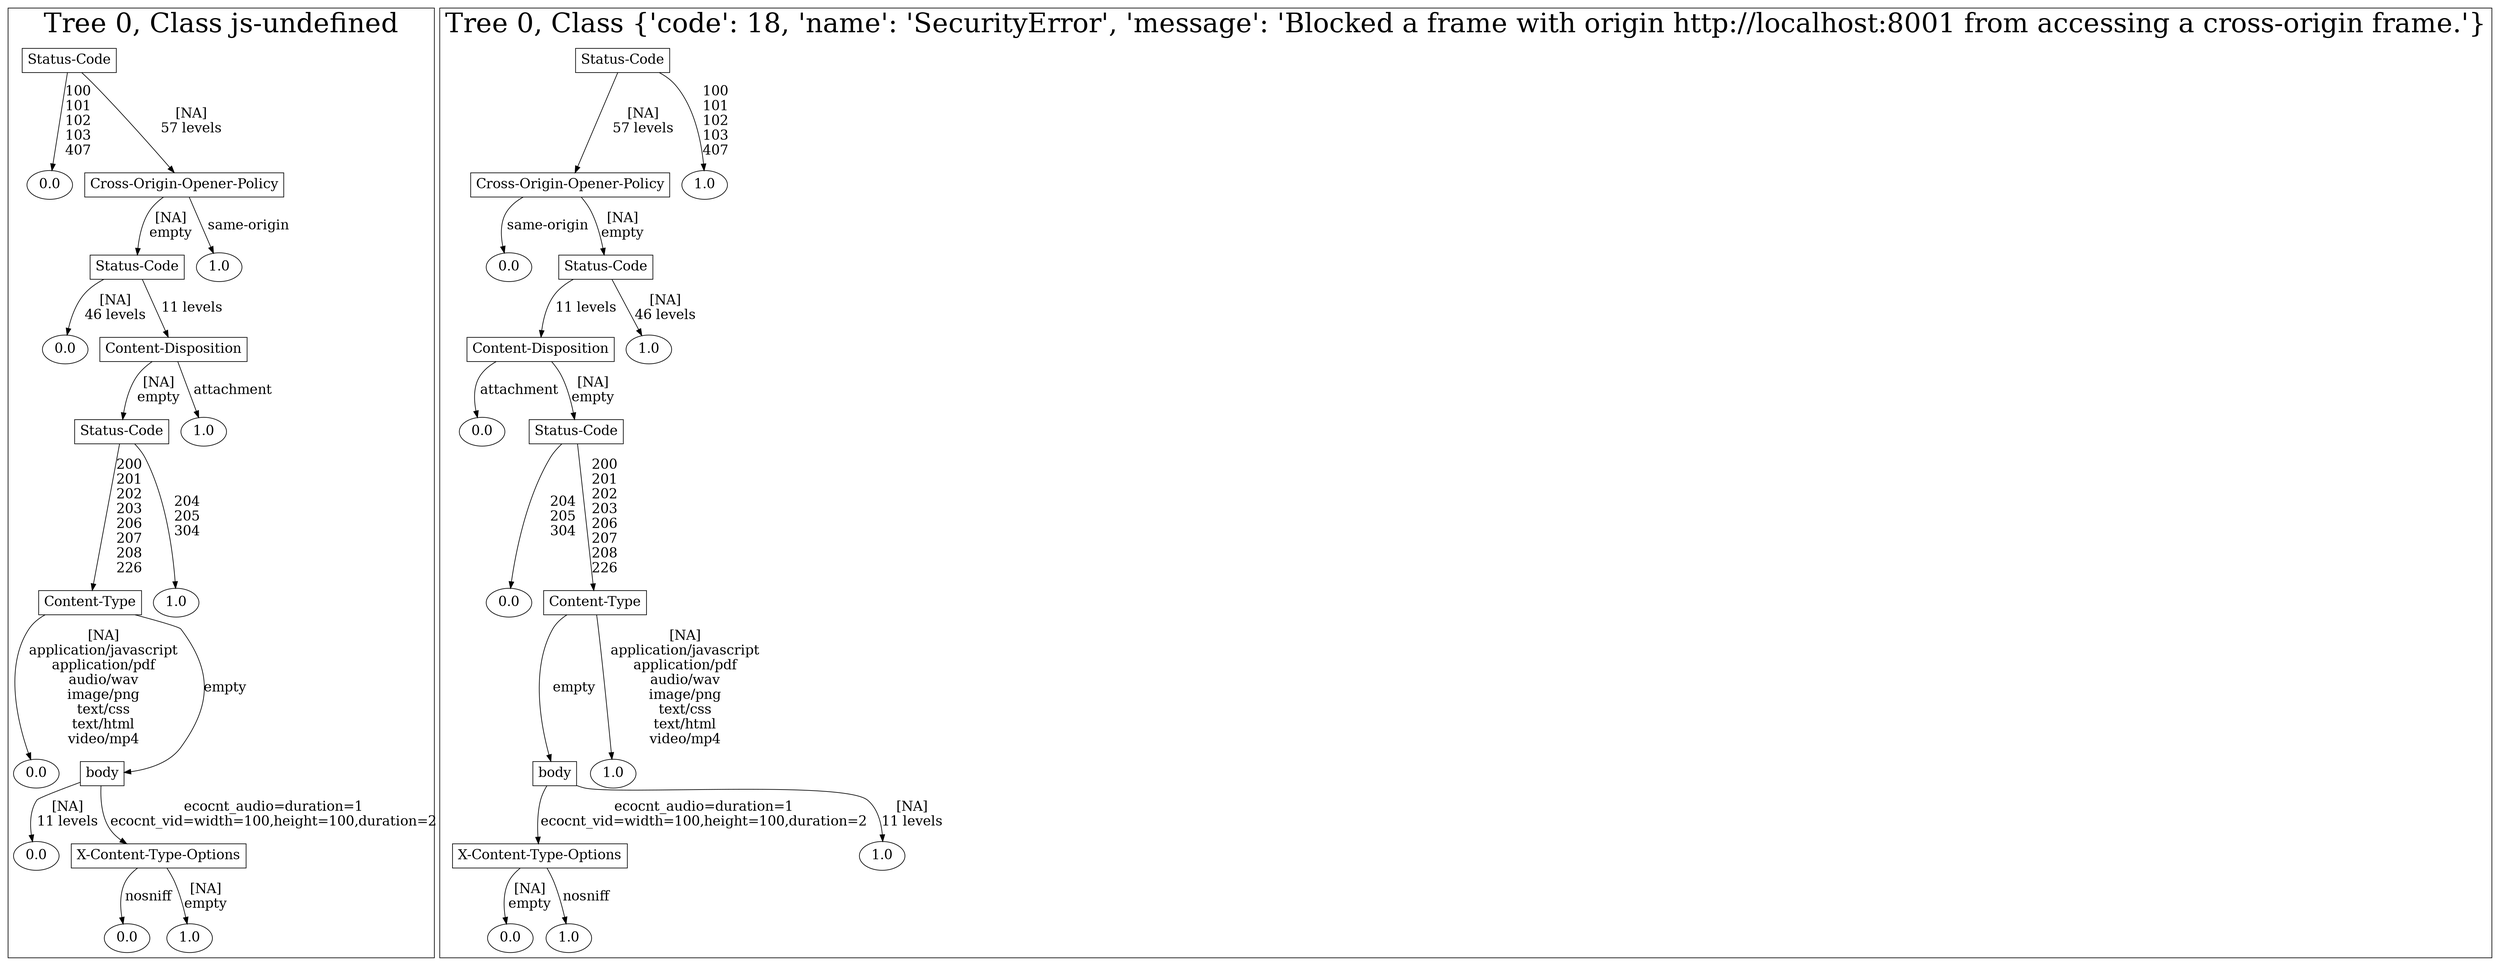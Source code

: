 /*
Generated by:
    http://https://github.com/h2oai/h2o-3/tree/master/h2o-genmodel/src/main/java/hex/genmodel/tools/PrintMojo.java
*/

/*
On a mac:

$ brew install graphviz
$ dot -Tpng file.gv -o file.png
$ open file.png
*/

digraph G {

subgraph cluster_0 {
/* Nodes */

/* Level 0 */
{
"SG_0_Node_0" [shape=box, fontsize=20, label="Status-Code"]
}

/* Level 1 */
{
"SG_0_Node_8" [fontsize=20, label="0.0"]
"SG_0_Node_1" [shape=box, fontsize=20, label="Cross-Origin-Opener-Policy"]
}

/* Level 2 */
{
"SG_0_Node_2" [shape=box, fontsize=20, label="Status-Code"]
"SG_0_Node_9" [fontsize=20, label="1.0"]
}

/* Level 3 */
{
"SG_0_Node_10" [fontsize=20, label="0.0"]
"SG_0_Node_3" [shape=box, fontsize=20, label="Content-Disposition"]
}

/* Level 4 */
{
"SG_0_Node_4" [shape=box, fontsize=20, label="Status-Code"]
"SG_0_Node_11" [fontsize=20, label="1.0"]
}

/* Level 5 */
{
"SG_0_Node_5" [shape=box, fontsize=20, label="Content-Type"]
"SG_0_Node_12" [fontsize=20, label="1.0"]
}

/* Level 6 */
{
"SG_0_Node_13" [fontsize=20, label="0.0"]
"SG_0_Node_6" [shape=box, fontsize=20, label="body"]
}

/* Level 7 */
{
"SG_0_Node_14" [fontsize=20, label="0.0"]
"SG_0_Node_7" [shape=box, fontsize=20, label="X-Content-Type-Options"]
}

/* Level 8 */
{
"SG_0_Node_15" [fontsize=20, label="0.0"]
"SG_0_Node_16" [fontsize=20, label="1.0"]
}

/* Edges */
"SG_0_Node_0" -> "SG_0_Node_8" [fontsize=20, label="100
101
102
103
407
"]
"SG_0_Node_0" -> "SG_0_Node_1" [fontsize=20, label="[NA]
57 levels
"]
"SG_0_Node_1" -> "SG_0_Node_2" [fontsize=20, label="[NA]
empty
"]
"SG_0_Node_1" -> "SG_0_Node_9" [fontsize=20, label="same-origin
"]
"SG_0_Node_2" -> "SG_0_Node_10" [fontsize=20, label="[NA]
46 levels
"]
"SG_0_Node_2" -> "SG_0_Node_3" [fontsize=20, label="11 levels
"]
"SG_0_Node_3" -> "SG_0_Node_4" [fontsize=20, label="[NA]
empty
"]
"SG_0_Node_3" -> "SG_0_Node_11" [fontsize=20, label="attachment
"]
"SG_0_Node_4" -> "SG_0_Node_5" [fontsize=20, label="200
201
202
203
206
207
208
226
"]
"SG_0_Node_4" -> "SG_0_Node_12" [fontsize=20, label="204
205
304
"]
"SG_0_Node_5" -> "SG_0_Node_13" [fontsize=20, label="[NA]
application/javascript
application/pdf
audio/wav
image/png
text/css
text/html
video/mp4
"]
"SG_0_Node_5" -> "SG_0_Node_6" [fontsize=20, label="empty
"]
"SG_0_Node_6" -> "SG_0_Node_14" [fontsize=20, label="[NA]
11 levels
"]
"SG_0_Node_6" -> "SG_0_Node_7" [fontsize=20, label="ecocnt_audio=duration=1
ecocnt_vid=width=100,height=100,duration=2
"]
"SG_0_Node_7" -> "SG_0_Node_15" [fontsize=20, label="nosniff
"]
"SG_0_Node_7" -> "SG_0_Node_16" [fontsize=20, label="[NA]
empty
"]

fontsize=40
label="Tree 0, Class js-undefined"
}

subgraph cluster_1 {
/* Nodes */

/* Level 0 */
{
"SG_1_Node_0" [shape=box, fontsize=20, label="Status-Code"]
}

/* Level 1 */
{
"SG_1_Node_1" [shape=box, fontsize=20, label="Cross-Origin-Opener-Policy"]
"SG_1_Node_8" [fontsize=20, label="1.0"]
}

/* Level 2 */
{
"SG_1_Node_9" [fontsize=20, label="0.0"]
"SG_1_Node_2" [shape=box, fontsize=20, label="Status-Code"]
}

/* Level 3 */
{
"SG_1_Node_3" [shape=box, fontsize=20, label="Content-Disposition"]
"SG_1_Node_10" [fontsize=20, label="1.0"]
}

/* Level 4 */
{
"SG_1_Node_11" [fontsize=20, label="0.0"]
"SG_1_Node_4" [shape=box, fontsize=20, label="Status-Code"]
}

/* Level 5 */
{
"SG_1_Node_12" [fontsize=20, label="0.0"]
"SG_1_Node_5" [shape=box, fontsize=20, label="Content-Type"]
}

/* Level 6 */
{
"SG_1_Node_6" [shape=box, fontsize=20, label="body"]
"SG_1_Node_13" [fontsize=20, label="1.0"]
}

/* Level 7 */
{
"SG_1_Node_7" [shape=box, fontsize=20, label="X-Content-Type-Options"]
"SG_1_Node_14" [fontsize=20, label="1.0"]
}

/* Level 8 */
{
"SG_1_Node_15" [fontsize=20, label="0.0"]
"SG_1_Node_16" [fontsize=20, label="1.0"]
}

/* Edges */
"SG_1_Node_0" -> "SG_1_Node_1" [fontsize=20, label="[NA]
57 levels
"]
"SG_1_Node_0" -> "SG_1_Node_8" [fontsize=20, label="100
101
102
103
407
"]
"SG_1_Node_1" -> "SG_1_Node_9" [fontsize=20, label="same-origin
"]
"SG_1_Node_1" -> "SG_1_Node_2" [fontsize=20, label="[NA]
empty
"]
"SG_1_Node_2" -> "SG_1_Node_3" [fontsize=20, label="11 levels
"]
"SG_1_Node_2" -> "SG_1_Node_10" [fontsize=20, label="[NA]
46 levels
"]
"SG_1_Node_3" -> "SG_1_Node_11" [fontsize=20, label="attachment
"]
"SG_1_Node_3" -> "SG_1_Node_4" [fontsize=20, label="[NA]
empty
"]
"SG_1_Node_4" -> "SG_1_Node_12" [fontsize=20, label="204
205
304
"]
"SG_1_Node_4" -> "SG_1_Node_5" [fontsize=20, label="200
201
202
203
206
207
208
226
"]
"SG_1_Node_5" -> "SG_1_Node_6" [fontsize=20, label="empty
"]
"SG_1_Node_5" -> "SG_1_Node_13" [fontsize=20, label="[NA]
application/javascript
application/pdf
audio/wav
image/png
text/css
text/html
video/mp4
"]
"SG_1_Node_6" -> "SG_1_Node_7" [fontsize=20, label="ecocnt_audio=duration=1
ecocnt_vid=width=100,height=100,duration=2
"]
"SG_1_Node_6" -> "SG_1_Node_14" [fontsize=20, label="[NA]
11 levels
"]
"SG_1_Node_7" -> "SG_1_Node_15" [fontsize=20, label="[NA]
empty
"]
"SG_1_Node_7" -> "SG_1_Node_16" [fontsize=20, label="nosniff
"]

fontsize=40
label="Tree 0, Class {'code': 18, 'name': 'SecurityError', 'message': 'Blocked a frame with origin http://localhost:8001 from accessing a cross-origin frame.'}"
}

}

